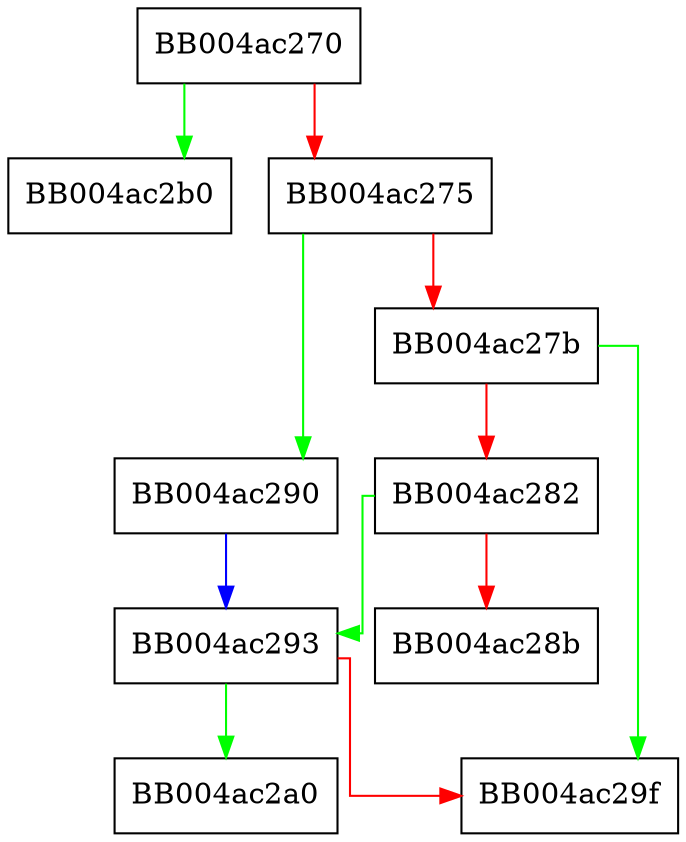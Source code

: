 digraph SSL_get_srp_N {
  node [shape="box"];
  graph [splines=ortho];
  BB004ac270 -> BB004ac2b0 [color="green"];
  BB004ac270 -> BB004ac275 [color="red"];
  BB004ac275 -> BB004ac290 [color="green"];
  BB004ac275 -> BB004ac27b [color="red"];
  BB004ac27b -> BB004ac29f [color="green"];
  BB004ac27b -> BB004ac282 [color="red"];
  BB004ac282 -> BB004ac293 [color="green"];
  BB004ac282 -> BB004ac28b [color="red"];
  BB004ac290 -> BB004ac293 [color="blue"];
  BB004ac293 -> BB004ac2a0 [color="green"];
  BB004ac293 -> BB004ac29f [color="red"];
}
